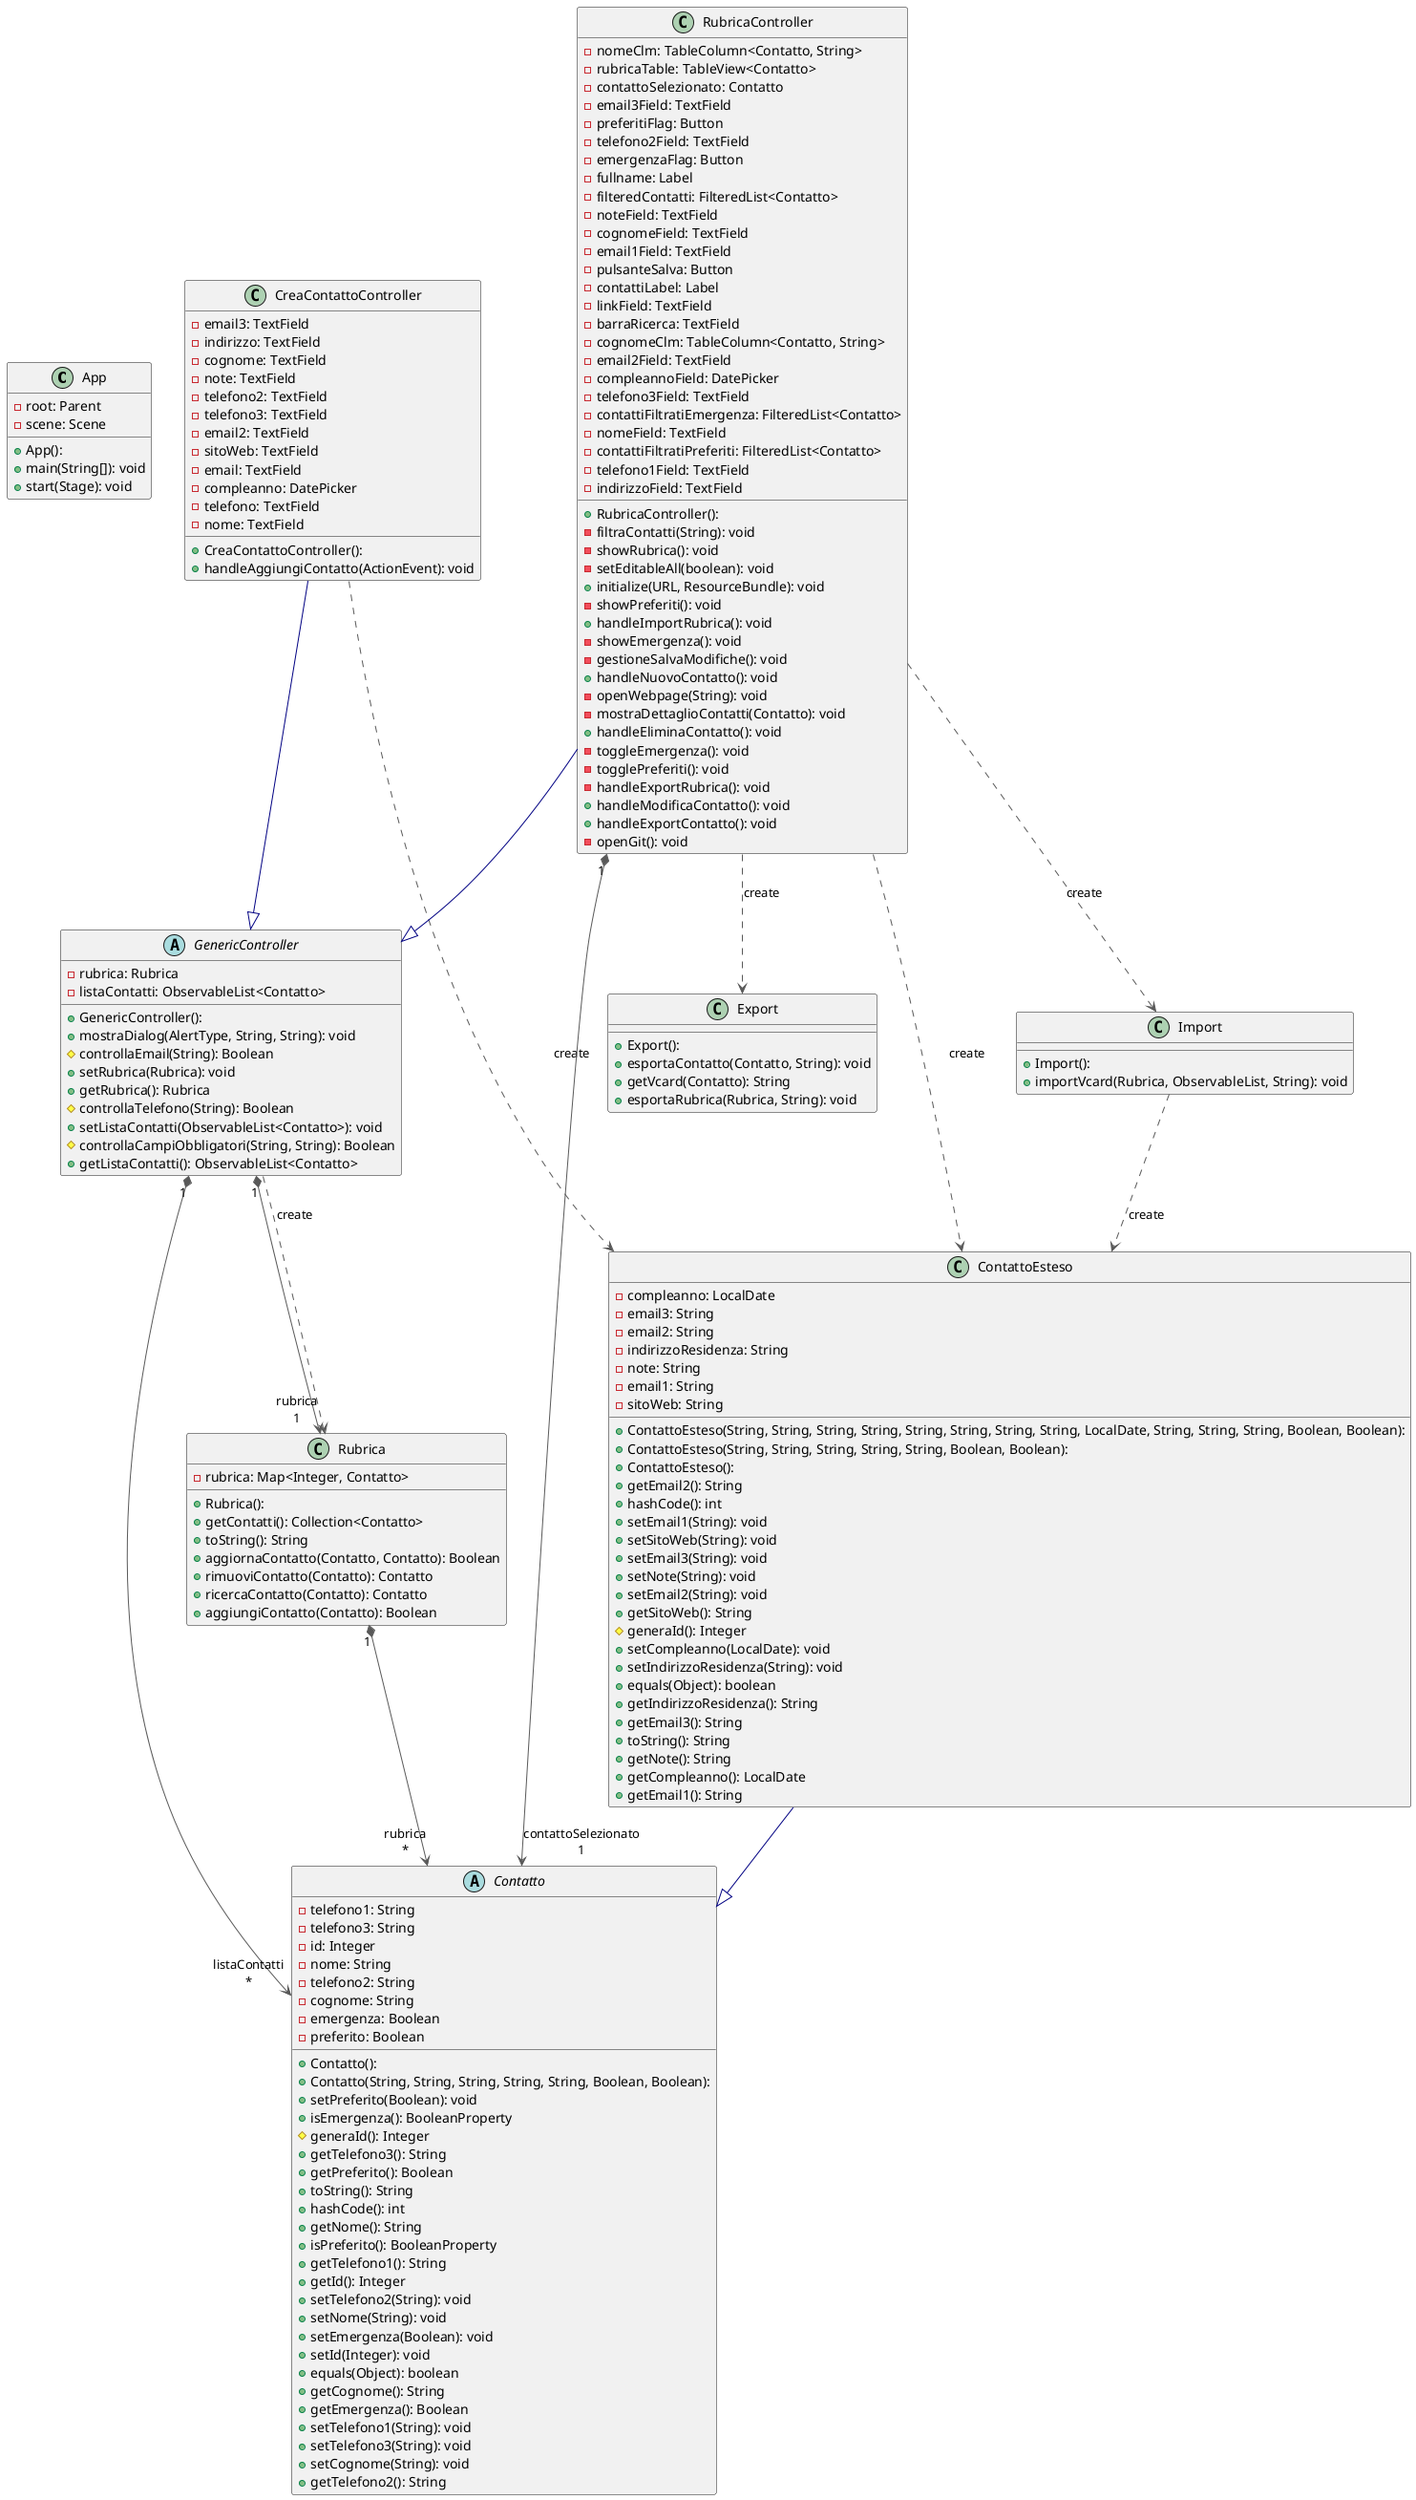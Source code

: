@startuml

top to bottom direction

class App {
  + App(): 
  - root: Parent
  - scene: Scene
  + main(String[]): void
  + start(Stage): void
}
abstract class Contatto {
  + Contatto(): 
  + Contatto(String, String, String, String, String, Boolean, Boolean): 
  - telefono1: String
  - telefono3: String
  - id: Integer
  - nome: String
  - telefono2: String
  - cognome: String
  - emergenza: Boolean
  - preferito: Boolean
  + setPreferito(Boolean): void
  + isEmergenza(): BooleanProperty
  # generaId(): Integer
  + getTelefono3(): String
  + getPreferito(): Boolean
  + toString(): String
  + hashCode(): int
  + getNome(): String
  + isPreferito(): BooleanProperty
  + getTelefono1(): String
  + getId(): Integer
  + setTelefono2(String): void
  + setNome(String): void
  + setEmergenza(Boolean): void
  + setId(Integer): void
  + equals(Object): boolean
  + getCognome(): String
  + getEmergenza(): Boolean
  + setTelefono1(String): void
  + setTelefono3(String): void
  + setCognome(String): void
  + getTelefono2(): String
}
class ContattoEsteso {
  + ContattoEsteso(String, String, String, String, String, String, String, String, LocalDate, String, String, String, Boolean, Boolean): 
  + ContattoEsteso(String, String, String, String, String, Boolean, Boolean): 
  + ContattoEsteso(): 
  - compleanno: LocalDate
  - email3: String
  - email2: String
  - indirizzoResidenza: String
  - note: String
  - email1: String
  - sitoWeb: String
  + getEmail2(): String
  + hashCode(): int
  + setEmail1(String): void
  + setSitoWeb(String): void
  + setEmail3(String): void
  + setNote(String): void
  + setEmail2(String): void
  + getSitoWeb(): String
  # generaId(): Integer
  + setCompleanno(LocalDate): void
  + setIndirizzoResidenza(String): void
  + equals(Object): boolean
  + getIndirizzoResidenza(): String
  + getEmail3(): String
  + toString(): String
  + getNote(): String
  + getCompleanno(): LocalDate
  + getEmail1(): String
}
class CreaContattoController {
  + CreaContattoController(): 
  - email3: TextField
  - indirizzo: TextField
  - cognome: TextField
  - note: TextField
  - telefono2: TextField
  - telefono3: TextField
  - email2: TextField
  - sitoWeb: TextField
  - email: TextField
  - compleanno: DatePicker
  - telefono: TextField
  - nome: TextField
  + handleAggiungiContatto(ActionEvent): void
}
class Export {
  + Export(): 
  + esportaContatto(Contatto, String): void
  + getVcard(Contatto): String
  + esportaRubrica(Rubrica, String): void
}
abstract class GenericController {
  + GenericController(): 
  - rubrica: Rubrica
  - listaContatti: ObservableList<Contatto>
  + mostraDialog(AlertType, String, String): void
  # controllaEmail(String): Boolean
  + setRubrica(Rubrica): void
  + getRubrica(): Rubrica
  # controllaTelefono(String): Boolean
  + setListaContatti(ObservableList<Contatto>): void
  # controllaCampiObbligatori(String, String): Boolean
  + getListaContatti(): ObservableList<Contatto>
}
class Import {
  + Import(): 
  + importVcard(Rubrica, ObservableList, String): void
}
class Rubrica {
  + Rubrica(): 
  - rubrica: Map<Integer, Contatto>
  + getContatti(): Collection<Contatto>
  + toString(): String
  + aggiornaContatto(Contatto, Contatto): Boolean
  + rimuoviContatto(Contatto): Contatto
  + ricercaContatto(Contatto): Contatto
  + aggiungiContatto(Contatto): Boolean
}
class RubricaController {
  + RubricaController(): 
  - nomeClm: TableColumn<Contatto, String>
  - rubricaTable: TableView<Contatto>
  - contattoSelezionato: Contatto
  - email3Field: TextField
  - preferitiFlag: Button
  - telefono2Field: TextField
  - emergenzaFlag: Button
  - fullname: Label
  - filteredContatti: FilteredList<Contatto>
  - noteField: TextField
  - cognomeField: TextField
  - email1Field: TextField
  - pulsanteSalva: Button
  - contattiLabel: Label
  - linkField: TextField
  - barraRicerca: TextField
  - cognomeClm: TableColumn<Contatto, String>
  - email2Field: TextField
  - compleannoField: DatePicker
  - telefono3Field: TextField
  - contattiFiltratiEmergenza: FilteredList<Contatto>
  - nomeField: TextField
  - contattiFiltratiPreferiti: FilteredList<Contatto>
  - telefono1Field: TextField
  - indirizzoField: TextField
  - filtraContatti(String): void
  - showRubrica(): void
  - setEditableAll(boolean): void
  + initialize(URL, ResourceBundle): void
  - showPreferiti(): void
  + handleImportRubrica(): void
  - showEmergenza(): void
  - gestioneSalvaModifiche(): void
  + handleNuovoContatto(): void
  - openWebpage(String): void
  - mostraDettaglioContatti(Contatto): void
  + handleEliminaContatto(): void
  - toggleEmergenza(): void
  - togglePreferiti(): void
  - handleExportRubrica(): void
  + handleModificaContatto(): void
  + handleExportContatto(): void
  - openGit(): void
}

ContattoEsteso          -[#000082,plain]-^  Contatto               
CreaContattoController  -[#595959,dashed]->  ContattoEsteso         : "«create»"
CreaContattoController  -[#000082,plain]-^  GenericController      
GenericController      "1" *-[#595959,plain]-> "listaContatti\n*" Contatto               
GenericController       -[#595959,dashed]->  Rubrica                : "«create»"
GenericController      "1" *-[#595959,plain]-> "rubrica\n1" Rubrica                
Import                  -[#595959,dashed]->  ContattoEsteso         : "«create»"
Rubrica                "1" *-[#595959,plain]-> "rubrica\n*" Contatto               
RubricaController      "1" *-[#595959,plain]-> "contattoSelezionato\n1" Contatto               
RubricaController       -[#595959,dashed]->  ContattoEsteso         : "«create»"
RubricaController       -[#595959,dashed]->  Export                 : "«create»"
RubricaController       -[#000082,plain]-^  GenericController      
RubricaController       -[#595959,dashed]->  Import                 : "«create»"
@enduml
